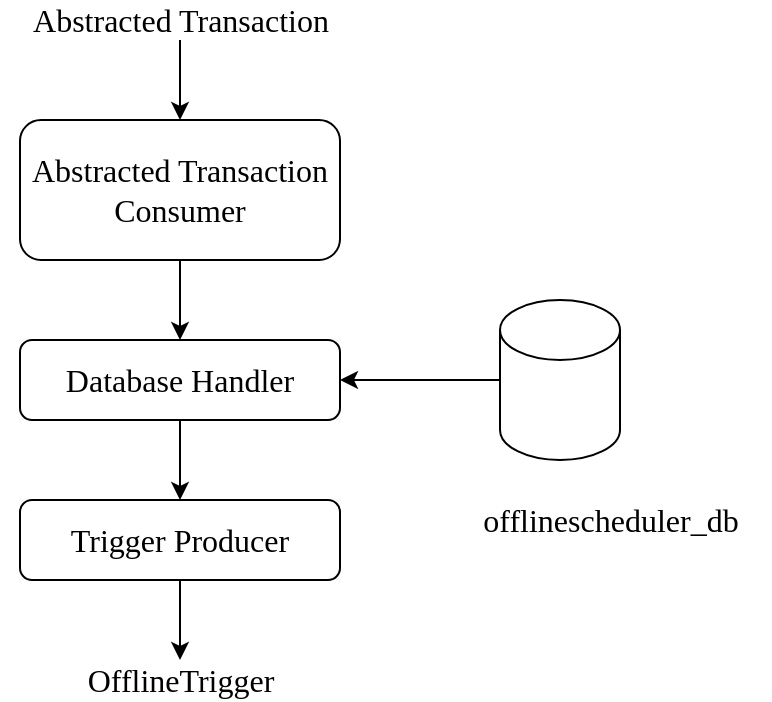 <mxfile version="14.6.13" type="device"><diagram id="nbHsgUc_pWx3CD7R-IkY" name="Page-1"><mxGraphModel dx="852" dy="504" grid="1" gridSize="10" guides="1" tooltips="1" connect="1" arrows="1" fold="1" page="1" pageScale="1" pageWidth="850" pageHeight="1100" math="0" shadow="0"><root><mxCell id="0"/><mxCell id="1" parent="0"/><mxCell id="6S6tTFO-EZR_Q5G_WuL9-1" style="edgeStyle=orthogonalEdgeStyle;rounded=0;orthogonalLoop=1;jettySize=auto;html=1;exitX=0.5;exitY=1;exitDx=0;exitDy=0;entryX=0.5;entryY=0;entryDx=0;entryDy=0;startArrow=none;startFill=0;strokeColor=#000000;fontFamily=Ubuntu;fontSource=https%3A%2F%2Ffonts.googleapis.com%2Fcss%3Ffamily%3DUbuntu;fontSize=16;fontColor=#000000;" edge="1" parent="1" source="6S6tTFO-EZR_Q5G_WuL9-2" target="6S6tTFO-EZR_Q5G_WuL9-4"><mxGeometry relative="1" as="geometry"/></mxCell><mxCell id="6S6tTFO-EZR_Q5G_WuL9-2" value="Abstracted Transaction Consumer" style="rounded=1;whiteSpace=wrap;html=1;strokeColor=#000000;strokeWidth=1;fontFamily=Ubuntu;fontSource=https%3A%2F%2Ffonts.googleapis.com%2Fcss%3Ffamily%3DUbuntu;fontSize=16;fontColor=#000000;fillColor=none;" vertex="1" parent="1"><mxGeometry x="120" y="80" width="160" height="70" as="geometry"/></mxCell><mxCell id="6S6tTFO-EZR_Q5G_WuL9-3" style="edgeStyle=orthogonalEdgeStyle;rounded=0;orthogonalLoop=1;jettySize=auto;html=1;exitX=0.5;exitY=1;exitDx=0;exitDy=0;entryX=0.5;entryY=0;entryDx=0;entryDy=0;startArrow=none;startFill=0;strokeColor=#000000;fontFamily=Ubuntu;fontSource=https%3A%2F%2Ffonts.googleapis.com%2Fcss%3Ffamily%3DUbuntu;fontSize=16;fontColor=#000000;" edge="1" parent="1" source="6S6tTFO-EZR_Q5G_WuL9-4" target="6S6tTFO-EZR_Q5G_WuL9-6"><mxGeometry relative="1" as="geometry"/></mxCell><mxCell id="6S6tTFO-EZR_Q5G_WuL9-4" value="Database Handler" style="rounded=1;whiteSpace=wrap;html=1;strokeColor=#000000;strokeWidth=1;fontFamily=Ubuntu;fontSource=https%3A%2F%2Ffonts.googleapis.com%2Fcss%3Ffamily%3DUbuntu;fontSize=16;fontColor=#000000;fillColor=none;" vertex="1" parent="1"><mxGeometry x="120" y="190" width="160" height="40" as="geometry"/></mxCell><mxCell id="6S6tTFO-EZR_Q5G_WuL9-5" value="" style="edgeStyle=orthogonalEdgeStyle;rounded=0;orthogonalLoop=1;jettySize=auto;html=1;" edge="1" parent="1" source="6S6tTFO-EZR_Q5G_WuL9-6" target="6S6tTFO-EZR_Q5G_WuL9-9"><mxGeometry relative="1" as="geometry"/></mxCell><mxCell id="6S6tTFO-EZR_Q5G_WuL9-6" value="Trigger Producer" style="rounded=1;whiteSpace=wrap;html=1;strokeColor=#000000;strokeWidth=1;fontFamily=Ubuntu;fontSource=https%3A%2F%2Ffonts.googleapis.com%2Fcss%3Ffamily%3DUbuntu;fontSize=16;fontColor=#000000;fillColor=none;" vertex="1" parent="1"><mxGeometry x="120" y="270" width="160" height="40" as="geometry"/></mxCell><mxCell id="6S6tTFO-EZR_Q5G_WuL9-7" style="edgeStyle=orthogonalEdgeStyle;rounded=0;orthogonalLoop=1;jettySize=auto;html=1;entryX=0.5;entryY=0;entryDx=0;entryDy=0;startArrow=none;startFill=0;strokeColor=#000000;fontFamily=Ubuntu;fontSource=https%3A%2F%2Ffonts.googleapis.com%2Fcss%3Ffamily%3DUbuntu;fontSize=16;fontColor=#000000;" edge="1" parent="1" source="6S6tTFO-EZR_Q5G_WuL9-8" target="6S6tTFO-EZR_Q5G_WuL9-2"><mxGeometry relative="1" as="geometry"/></mxCell><mxCell id="6S6tTFO-EZR_Q5G_WuL9-8" value="Abstracted Transaction" style="text;html=1;align=center;verticalAlign=middle;resizable=0;points=[];autosize=1;fontSize=16;fontFamily=Ubuntu;fontColor=#000000;" vertex="1" parent="1"><mxGeometry x="110" y="20" width="180" height="20" as="geometry"/></mxCell><mxCell id="6S6tTFO-EZR_Q5G_WuL9-9" value="OfflineTrigger" style="text;html=1;align=center;verticalAlign=middle;resizable=0;points=[];autosize=1;fontSize=16;fontFamily=Ubuntu;fontColor=#000000;" vertex="1" parent="1"><mxGeometry x="140" y="350" width="120" height="20" as="geometry"/></mxCell><mxCell id="6S6tTFO-EZR_Q5G_WuL9-10" style="edgeStyle=orthogonalEdgeStyle;rounded=0;orthogonalLoop=1;jettySize=auto;html=1;exitX=0;exitY=0.5;exitDx=0;exitDy=0;exitPerimeter=0;entryX=1;entryY=0.5;entryDx=0;entryDy=0;" edge="1" parent="1" source="6S6tTFO-EZR_Q5G_WuL9-11" target="6S6tTFO-EZR_Q5G_WuL9-4"><mxGeometry relative="1" as="geometry"/></mxCell><mxCell id="6S6tTFO-EZR_Q5G_WuL9-11" value="" style="shape=cylinder3;whiteSpace=wrap;html=1;boundedLbl=1;backgroundOutline=1;size=15;strokeColor=#000000;strokeWidth=1;fillColor=none;fontFamily=Ubuntu;fontSource=https%3A%2F%2Ffonts.googleapis.com%2Fcss%3Ffamily%3DUbuntu;fontSize=16;fontColor=#000000;" vertex="1" parent="1"><mxGeometry x="360" y="170" width="60" height="80" as="geometry"/></mxCell><mxCell id="6S6tTFO-EZR_Q5G_WuL9-12" value="offlinescheduler_db" style="text;html=1;align=center;verticalAlign=middle;resizable=0;points=[];autosize=1;fontSize=16;fontFamily=Ubuntu;fontColor=#000000;" vertex="1" parent="1"><mxGeometry x="335" y="270" width="160" height="20" as="geometry"/></mxCell></root></mxGraphModel></diagram></mxfile>